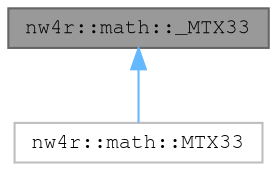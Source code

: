 digraph "nw4r::math::_MTX33"
{
 // LATEX_PDF_SIZE
  bgcolor="transparent";
  edge [fontname=FreeMono,fontsize=10,labelfontname=FreeMono,labelfontsize=10];
  node [fontname=FreeMono,fontsize=10,shape=box,height=0.2,width=0.4];
  Node1 [label="nw4r::math::_MTX33",height=0.2,width=0.4,color="gray40", fillcolor="grey60", style="filled", fontcolor="black",tooltip=" "];
  Node1 -> Node2 [dir="back",color="steelblue1",style="solid"];
  Node2 [label="nw4r::math::MTX33",height=0.2,width=0.4,color="grey75", fillcolor="white", style="filled",URL="$classnw4r_1_1math_1_1_m_t_x33.html",tooltip=" "];
}
